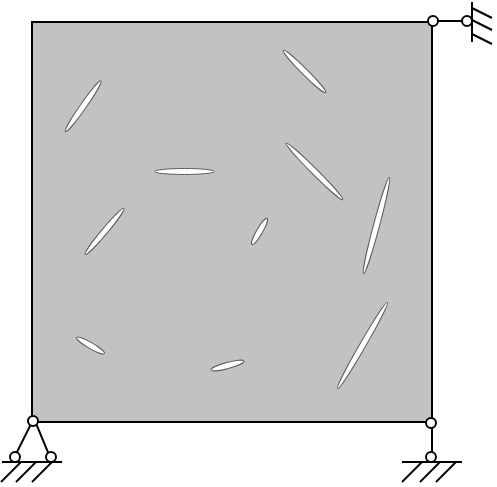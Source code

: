 <mxfile version="25.0.3">
  <diagram name="第 1 页" id="kkH_xbisKaqVlCDfCtft">
    <mxGraphModel dx="689" dy="383" grid="1" gridSize="10" guides="1" tooltips="1" connect="1" arrows="1" fold="1" page="1" pageScale="1" pageWidth="827" pageHeight="1169" math="0" shadow="0">
      <root>
        <mxCell id="0" />
        <mxCell id="1" parent="0" />
        <mxCell id="52oDWu1W6bZoV5Evg0oV-1" value="" style="whiteSpace=wrap;html=1;aspect=fixed;fillColor=#C2C2C2;strokeColor=#000000;fontColor=#333333;" vertex="1" parent="1">
          <mxGeometry x="360" y="360" width="200" height="200" as="geometry" />
        </mxCell>
        <mxCell id="52oDWu1W6bZoV5Evg0oV-2" value="" style="endArrow=none;html=1;rounded=0;" edge="1" parent="1">
          <mxGeometry width="50" height="50" relative="1" as="geometry">
            <mxPoint x="345" y="580" as="sourcePoint" />
            <mxPoint x="375" y="580" as="targetPoint" />
          </mxGeometry>
        </mxCell>
        <mxCell id="52oDWu1W6bZoV5Evg0oV-3" value="" style="endArrow=none;html=1;rounded=0;" edge="1" parent="1">
          <mxGeometry width="50" height="50" relative="1" as="geometry">
            <mxPoint x="545" y="580" as="sourcePoint" />
            <mxPoint x="575" y="580" as="targetPoint" />
          </mxGeometry>
        </mxCell>
        <mxCell id="52oDWu1W6bZoV5Evg0oV-4" value="" style="endArrow=none;html=1;rounded=0;" edge="1" parent="1">
          <mxGeometry width="50" height="50" relative="1" as="geometry">
            <mxPoint x="350" y="580" as="sourcePoint" />
            <mxPoint x="360" y="560" as="targetPoint" />
          </mxGeometry>
        </mxCell>
        <mxCell id="52oDWu1W6bZoV5Evg0oV-5" value="" style="ellipse;whiteSpace=wrap;html=1;aspect=fixed;" vertex="1" parent="1">
          <mxGeometry x="358" y="557" width="5" height="5" as="geometry" />
        </mxCell>
        <mxCell id="52oDWu1W6bZoV5Evg0oV-6" value="" style="ellipse;whiteSpace=wrap;html=1;aspect=fixed;" vertex="1" parent="1">
          <mxGeometry x="349" y="575" width="5" height="5" as="geometry" />
        </mxCell>
        <mxCell id="52oDWu1W6bZoV5Evg0oV-7" value="" style="endArrow=none;html=1;rounded=0;exitX=1;exitY=1;exitDx=0;exitDy=0;" edge="1" parent="1" source="52oDWu1W6bZoV5Evg0oV-5">
          <mxGeometry width="50" height="50" relative="1" as="geometry">
            <mxPoint x="530" y="700" as="sourcePoint" />
            <mxPoint x="370" y="580" as="targetPoint" />
          </mxGeometry>
        </mxCell>
        <mxCell id="52oDWu1W6bZoV5Evg0oV-8" value="" style="ellipse;whiteSpace=wrap;html=1;aspect=fixed;" vertex="1" parent="1">
          <mxGeometry x="367" y="575" width="5" height="5" as="geometry" />
        </mxCell>
        <mxCell id="52oDWu1W6bZoV5Evg0oV-9" value="" style="endArrow=none;html=1;rounded=0;entryX=1;entryY=1;entryDx=0;entryDy=0;" edge="1" parent="1" target="52oDWu1W6bZoV5Evg0oV-1">
          <mxGeometry width="50" height="50" relative="1" as="geometry">
            <mxPoint x="560" y="580" as="sourcePoint" />
            <mxPoint x="570" y="670" as="targetPoint" />
          </mxGeometry>
        </mxCell>
        <mxCell id="52oDWu1W6bZoV5Evg0oV-10" value="" style="ellipse;whiteSpace=wrap;html=1;aspect=fixed;" vertex="1" parent="1">
          <mxGeometry x="557" y="558" width="5" height="5" as="geometry" />
        </mxCell>
        <mxCell id="52oDWu1W6bZoV5Evg0oV-11" value="" style="ellipse;whiteSpace=wrap;html=1;aspect=fixed;" vertex="1" parent="1">
          <mxGeometry x="557" y="575" width="5" height="5" as="geometry" />
        </mxCell>
        <mxCell id="52oDWu1W6bZoV5Evg0oV-12" value="" style="endArrow=none;html=1;rounded=0;" edge="1" parent="1">
          <mxGeometry width="50" height="50" relative="1" as="geometry">
            <mxPoint x="580" y="370" as="sourcePoint" />
            <mxPoint x="580" y="350" as="targetPoint" />
          </mxGeometry>
        </mxCell>
        <mxCell id="52oDWu1W6bZoV5Evg0oV-13" value="" style="ellipse;whiteSpace=wrap;html=1;aspect=fixed;" vertex="1" parent="1">
          <mxGeometry x="558" y="357" width="5" height="5" as="geometry" />
        </mxCell>
        <mxCell id="52oDWu1W6bZoV5Evg0oV-14" value="" style="ellipse;whiteSpace=wrap;html=1;aspect=fixed;" vertex="1" parent="1">
          <mxGeometry x="575" y="357" width="5" height="5" as="geometry" />
        </mxCell>
        <mxCell id="52oDWu1W6bZoV5Evg0oV-16" value="" style="endArrow=none;html=1;rounded=0;exitX=1;exitY=0.5;exitDx=0;exitDy=0;entryX=0;entryY=0.5;entryDx=0;entryDy=0;" edge="1" parent="1" source="52oDWu1W6bZoV5Evg0oV-13" target="52oDWu1W6bZoV5Evg0oV-14">
          <mxGeometry width="50" height="50" relative="1" as="geometry">
            <mxPoint x="760" y="470" as="sourcePoint" />
            <mxPoint x="810" y="420" as="targetPoint" />
            <Array as="points" />
          </mxGeometry>
        </mxCell>
        <mxCell id="52oDWu1W6bZoV5Evg0oV-17" value="" style="endArrow=none;html=1;rounded=0;" edge="1" parent="1">
          <mxGeometry width="50" height="50" relative="1" as="geometry">
            <mxPoint x="580" y="353" as="sourcePoint" />
            <mxPoint x="590" y="358" as="targetPoint" />
          </mxGeometry>
        </mxCell>
        <mxCell id="52oDWu1W6bZoV5Evg0oV-18" value="" style="endArrow=none;html=1;rounded=0;" edge="1" parent="1">
          <mxGeometry width="50" height="50" relative="1" as="geometry">
            <mxPoint x="580" y="359" as="sourcePoint" />
            <mxPoint x="590" y="364" as="targetPoint" />
          </mxGeometry>
        </mxCell>
        <mxCell id="52oDWu1W6bZoV5Evg0oV-21" value="" style="endArrow=none;html=1;rounded=0;" edge="1" parent="1">
          <mxGeometry width="50" height="50" relative="1" as="geometry">
            <mxPoint x="580" y="366" as="sourcePoint" />
            <mxPoint x="590" y="371" as="targetPoint" />
          </mxGeometry>
        </mxCell>
        <mxCell id="52oDWu1W6bZoV5Evg0oV-22" value="" style="endArrow=none;html=1;rounded=0;" edge="1" parent="1">
          <mxGeometry width="50" height="50" relative="1" as="geometry">
            <mxPoint x="360" y="590" as="sourcePoint" />
            <mxPoint x="370" y="580" as="targetPoint" />
          </mxGeometry>
        </mxCell>
        <mxCell id="52oDWu1W6bZoV5Evg0oV-23" value="" style="endArrow=none;html=1;rounded=0;" edge="1" parent="1">
          <mxGeometry width="50" height="50" relative="1" as="geometry">
            <mxPoint x="352" y="590" as="sourcePoint" />
            <mxPoint x="362" y="580" as="targetPoint" />
          </mxGeometry>
        </mxCell>
        <mxCell id="52oDWu1W6bZoV5Evg0oV-24" value="" style="endArrow=none;html=1;rounded=0;" edge="1" parent="1">
          <mxGeometry width="50" height="50" relative="1" as="geometry">
            <mxPoint x="344.5" y="590" as="sourcePoint" />
            <mxPoint x="354.5" y="580" as="targetPoint" />
          </mxGeometry>
        </mxCell>
        <mxCell id="52oDWu1W6bZoV5Evg0oV-25" value="" style="endArrow=none;html=1;rounded=0;" edge="1" parent="1">
          <mxGeometry width="50" height="50" relative="1" as="geometry">
            <mxPoint x="562" y="590" as="sourcePoint" />
            <mxPoint x="572" y="580" as="targetPoint" />
          </mxGeometry>
        </mxCell>
        <mxCell id="52oDWu1W6bZoV5Evg0oV-26" value="" style="endArrow=none;html=1;rounded=0;" edge="1" parent="1">
          <mxGeometry width="50" height="50" relative="1" as="geometry">
            <mxPoint x="554" y="590" as="sourcePoint" />
            <mxPoint x="564" y="580" as="targetPoint" />
          </mxGeometry>
        </mxCell>
        <mxCell id="52oDWu1W6bZoV5Evg0oV-28" value="" style="endArrow=none;html=1;rounded=0;" edge="1" parent="1">
          <mxGeometry width="50" height="50" relative="1" as="geometry">
            <mxPoint x="545" y="590" as="sourcePoint" />
            <mxPoint x="555" y="580" as="targetPoint" />
          </mxGeometry>
        </mxCell>
        <mxCell id="52oDWu1W6bZoV5Evg0oV-30" value="" style="ellipse;whiteSpace=wrap;html=1;strokeColor=#5E5E5E;strokeWidth=0.5;rotation=45;" vertex="1" parent="1">
          <mxGeometry x="481" y="383" width="30" height="3" as="geometry" />
        </mxCell>
        <mxCell id="52oDWu1W6bZoV5Evg0oV-31" value="" style="ellipse;whiteSpace=wrap;html=1;strokeColor=#5E5E5E;strokeWidth=0.5;rotation=-240;" vertex="1" parent="1">
          <mxGeometry x="500" y="520" width="50" height="3" as="geometry" />
        </mxCell>
        <mxCell id="52oDWu1W6bZoV5Evg0oV-32" value="" style="ellipse;whiteSpace=wrap;html=1;strokeColor=#5E5E5E;strokeWidth=0.5;rotation=-235;" vertex="1" parent="1">
          <mxGeometry x="369.85" y="400.35" width="31" height="3" as="geometry" />
        </mxCell>
        <mxCell id="52oDWu1W6bZoV5Evg0oV-33" value="" style="ellipse;whiteSpace=wrap;html=1;strokeColor=#5E5E5E;strokeWidth=0.5;rotation=-180;" vertex="1" parent="1">
          <mxGeometry x="421" y="433" width="30" height="3" as="geometry" />
        </mxCell>
        <mxCell id="52oDWu1W6bZoV5Evg0oV-34" value="" style="ellipse;whiteSpace=wrap;html=1;strokeColor=#5E5E5E;strokeWidth=0.5;rotation=-240;" vertex="1" parent="1">
          <mxGeometry x="466" y="463" width="15" height="3" as="geometry" />
        </mxCell>
        <mxCell id="52oDWu1W6bZoV5Evg0oV-35" value="" style="ellipse;whiteSpace=wrap;html=1;strokeColor=#5E5E5E;strokeWidth=0.5;rotation=-150;" vertex="1" parent="1">
          <mxGeometry x="381" y="520" width="16" height="3" as="geometry" />
        </mxCell>
        <mxCell id="52oDWu1W6bZoV5Evg0oV-36" value="" style="ellipse;whiteSpace=wrap;html=1;strokeColor=#5E5E5E;strokeWidth=0.5;rotation=-230;" vertex="1" parent="1">
          <mxGeometry x="381" y="463" width="30" height="3" as="geometry" />
        </mxCell>
        <mxCell id="52oDWu1W6bZoV5Evg0oV-37" value="" style="ellipse;whiteSpace=wrap;html=1;strokeColor=#5E5E5E;strokeWidth=0.5;rotation=45;" vertex="1" parent="1">
          <mxGeometry x="481" y="433" width="40" height="3" as="geometry" />
        </mxCell>
        <mxCell id="52oDWu1W6bZoV5Evg0oV-38" value="" style="ellipse;whiteSpace=wrap;html=1;strokeColor=#5E5E5E;strokeWidth=0.5;rotation=-195;" vertex="1" parent="1">
          <mxGeometry x="449" y="530" width="17" height="3" as="geometry" />
        </mxCell>
        <mxCell id="52oDWu1W6bZoV5Evg0oV-39" value="" style="ellipse;whiteSpace=wrap;html=1;strokeColor=#5E5E5E;strokeWidth=0.5;rotation=105;" vertex="1" parent="1">
          <mxGeometry x="507" y="460" width="50" height="3" as="geometry" />
        </mxCell>
      </root>
    </mxGraphModel>
  </diagram>
</mxfile>
